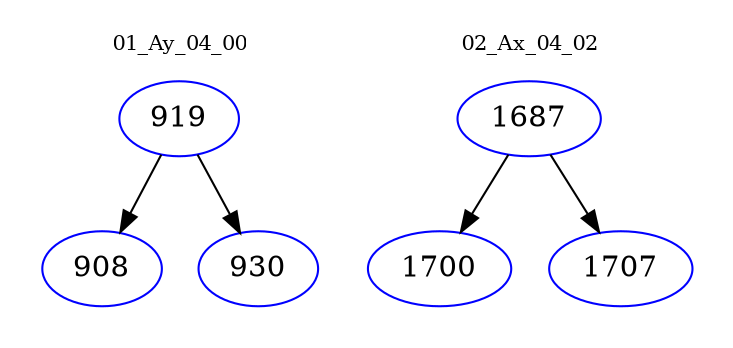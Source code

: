 digraph{
subgraph cluster_0 {
color = white
label = "01_Ay_04_00";
fontsize=10;
T0_919 [label="919", color="blue"]
T0_919 -> T0_908 [color="black"]
T0_908 [label="908", color="blue"]
T0_919 -> T0_930 [color="black"]
T0_930 [label="930", color="blue"]
}
subgraph cluster_1 {
color = white
label = "02_Ax_04_02";
fontsize=10;
T1_1687 [label="1687", color="blue"]
T1_1687 -> T1_1700 [color="black"]
T1_1700 [label="1700", color="blue"]
T1_1687 -> T1_1707 [color="black"]
T1_1707 [label="1707", color="blue"]
}
}
